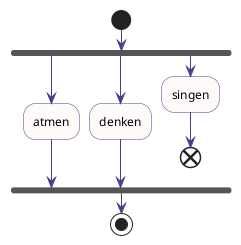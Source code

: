 @startuml
skinparam DefaultFontName "Lucida Sans Typewriter"

skinparam Activity{
    BackgroundColor snow
    BorderColor DarkSlateBlue
    DiamondBackgroundColor ghostwhite
    DiamondBorderColor DarkSlateBlue

}
skinparam Note{
    BorderColor DarkSlateBlue
    BackgroundColor LightYellow
}

skinparam ArrowColor DarkSlateBlue


start
  fork
    :atmen;
 fork again
    :denken;
  fork again
    :singen;
    end
  end fork
stop

	
@enduml

